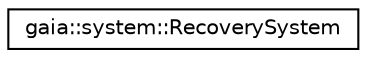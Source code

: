 digraph G
{
  edge [fontname="Helvetica",fontsize="10",labelfontname="Helvetica",labelfontsize="10"];
  node [fontname="Helvetica",fontsize="10",shape=record];
  rankdir=LR;
  Node1 [label="gaia::system::RecoverySystem",height=0.2,width=0.4,color="black", fillcolor="white", style="filled",URL="$d6/d3b/classgaia_1_1system_1_1_recovery_system.html"];
}
